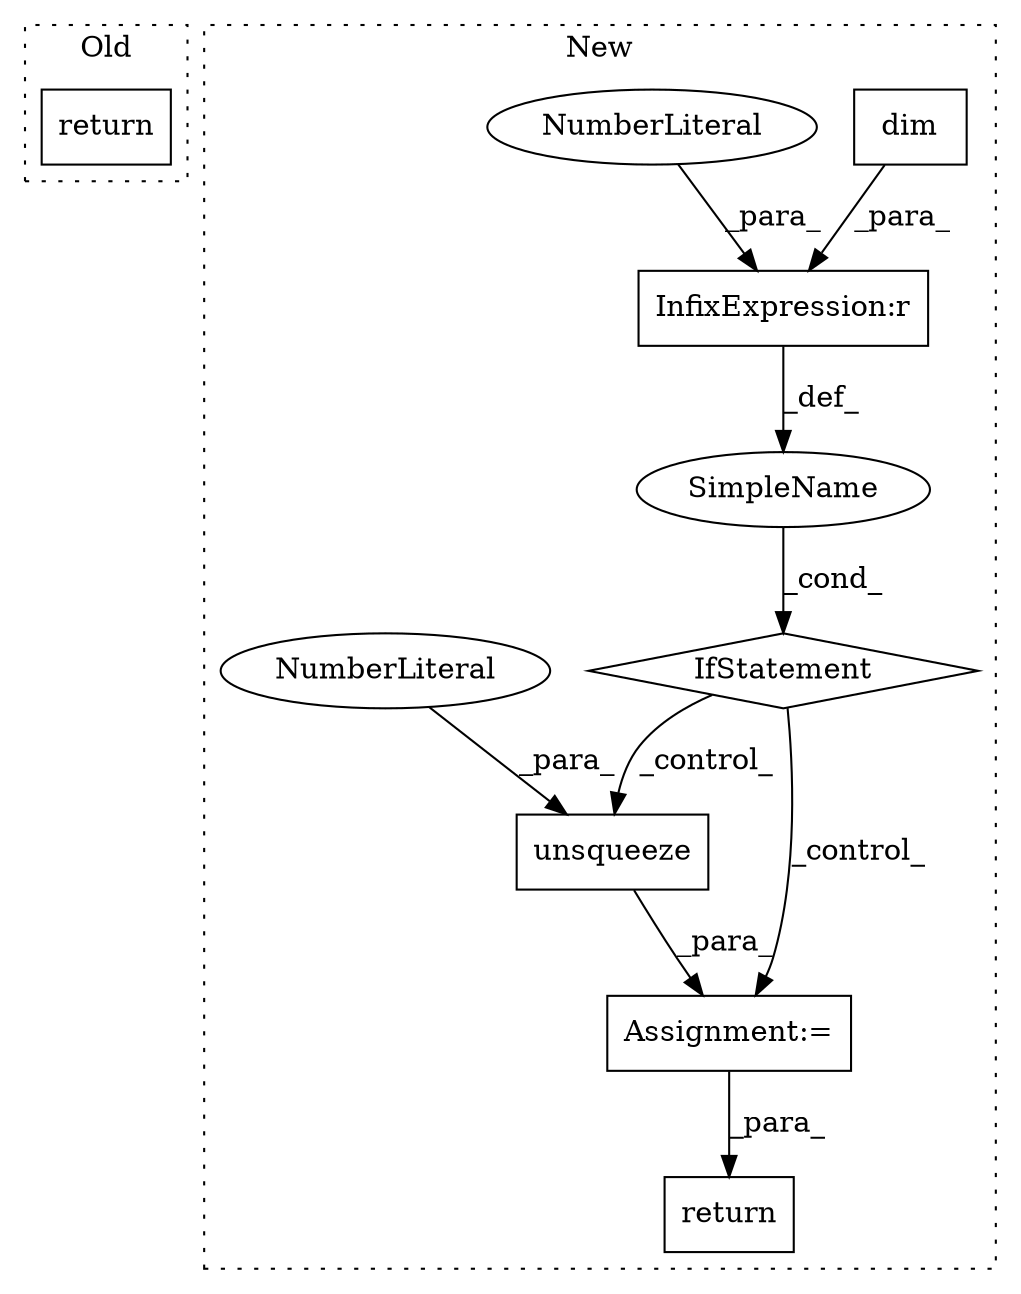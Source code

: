 digraph G {
subgraph cluster0 {
1 [label="return" a="41" s="1143" l="7" shape="box"];
label = "Old";
style="dotted";
}
subgraph cluster1 {
2 [label="dim" a="32" s="1185" l="5" shape="box"];
3 [label="IfStatement" a="25" s="1179,1195" l="4,2" shape="diamond"];
4 [label="InfixExpression:r" a="27" s="1190" l="4" shape="box"];
5 [label="NumberLiteral" a="34" s="1194" l="1" shape="ellipse"];
6 [label="Assignment:=" a="7" s="1206" l="1" shape="box"];
7 [label="SimpleName" a="42" s="" l="" shape="ellipse"];
8 [label="return" a="41" s="1353" l="7" shape="box"];
9 [label="unsqueeze" a="32" s="1209,1220" l="10,1" shape="box"];
10 [label="NumberLiteral" a="34" s="1219" l="1" shape="ellipse"];
label = "New";
style="dotted";
}
2 -> 4 [label="_para_"];
3 -> 9 [label="_control_"];
3 -> 6 [label="_control_"];
4 -> 7 [label="_def_"];
5 -> 4 [label="_para_"];
6 -> 8 [label="_para_"];
7 -> 3 [label="_cond_"];
9 -> 6 [label="_para_"];
10 -> 9 [label="_para_"];
}